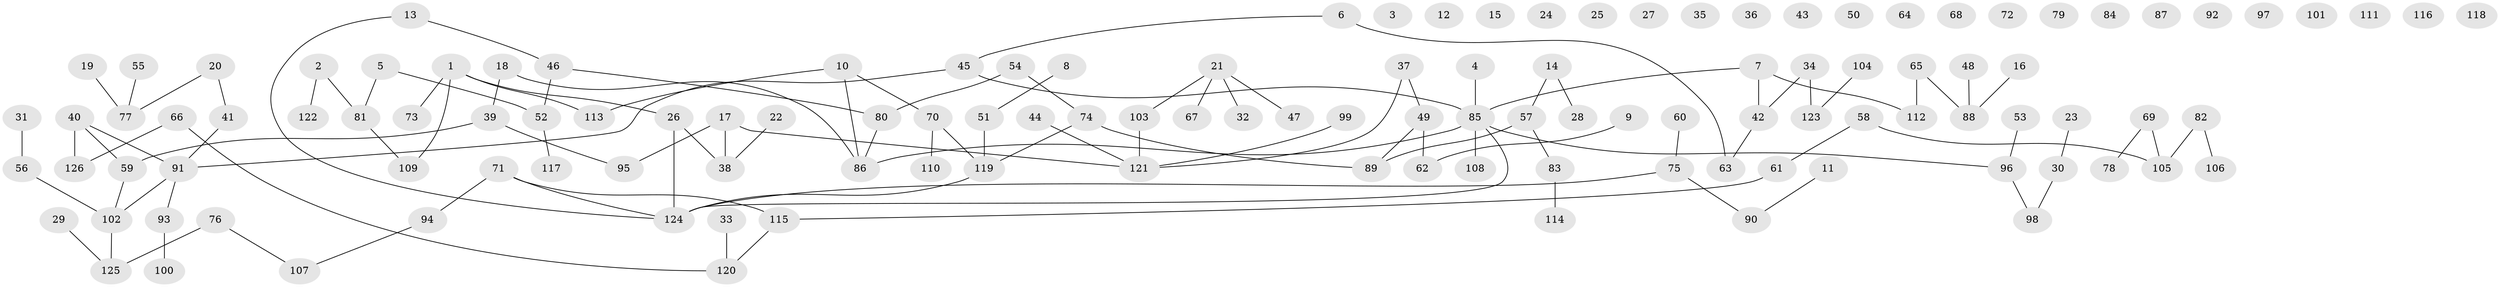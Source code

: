 // Generated by graph-tools (version 1.1) at 2025/00/03/09/25 03:00:49]
// undirected, 126 vertices, 115 edges
graph export_dot {
graph [start="1"]
  node [color=gray90,style=filled];
  1;
  2;
  3;
  4;
  5;
  6;
  7;
  8;
  9;
  10;
  11;
  12;
  13;
  14;
  15;
  16;
  17;
  18;
  19;
  20;
  21;
  22;
  23;
  24;
  25;
  26;
  27;
  28;
  29;
  30;
  31;
  32;
  33;
  34;
  35;
  36;
  37;
  38;
  39;
  40;
  41;
  42;
  43;
  44;
  45;
  46;
  47;
  48;
  49;
  50;
  51;
  52;
  53;
  54;
  55;
  56;
  57;
  58;
  59;
  60;
  61;
  62;
  63;
  64;
  65;
  66;
  67;
  68;
  69;
  70;
  71;
  72;
  73;
  74;
  75;
  76;
  77;
  78;
  79;
  80;
  81;
  82;
  83;
  84;
  85;
  86;
  87;
  88;
  89;
  90;
  91;
  92;
  93;
  94;
  95;
  96;
  97;
  98;
  99;
  100;
  101;
  102;
  103;
  104;
  105;
  106;
  107;
  108;
  109;
  110;
  111;
  112;
  113;
  114;
  115;
  116;
  117;
  118;
  119;
  120;
  121;
  122;
  123;
  124;
  125;
  126;
  1 -- 26;
  1 -- 73;
  1 -- 109;
  1 -- 113;
  2 -- 81;
  2 -- 122;
  4 -- 85;
  5 -- 52;
  5 -- 81;
  6 -- 45;
  6 -- 63;
  7 -- 42;
  7 -- 85;
  7 -- 112;
  8 -- 51;
  9 -- 62;
  10 -- 70;
  10 -- 86;
  10 -- 113;
  11 -- 90;
  13 -- 46;
  13 -- 124;
  14 -- 28;
  14 -- 57;
  16 -- 88;
  17 -- 38;
  17 -- 95;
  17 -- 121;
  18 -- 39;
  18 -- 86;
  19 -- 77;
  20 -- 41;
  20 -- 77;
  21 -- 32;
  21 -- 47;
  21 -- 67;
  21 -- 103;
  22 -- 38;
  23 -- 30;
  26 -- 38;
  26 -- 124;
  29 -- 125;
  30 -- 98;
  31 -- 56;
  33 -- 120;
  34 -- 42;
  34 -- 123;
  37 -- 49;
  37 -- 121;
  39 -- 59;
  39 -- 95;
  40 -- 59;
  40 -- 91;
  40 -- 126;
  41 -- 91;
  42 -- 63;
  44 -- 121;
  45 -- 85;
  45 -- 91;
  46 -- 52;
  46 -- 80;
  48 -- 88;
  49 -- 62;
  49 -- 89;
  51 -- 119;
  52 -- 117;
  53 -- 96;
  54 -- 74;
  54 -- 80;
  55 -- 77;
  56 -- 102;
  57 -- 83;
  57 -- 89;
  58 -- 61;
  58 -- 105;
  59 -- 102;
  60 -- 75;
  61 -- 115;
  65 -- 88;
  65 -- 112;
  66 -- 120;
  66 -- 126;
  69 -- 78;
  69 -- 105;
  70 -- 110;
  70 -- 119;
  71 -- 94;
  71 -- 115;
  71 -- 124;
  74 -- 89;
  74 -- 119;
  75 -- 90;
  75 -- 124;
  76 -- 107;
  76 -- 125;
  80 -- 86;
  81 -- 109;
  82 -- 105;
  82 -- 106;
  83 -- 114;
  85 -- 86;
  85 -- 96;
  85 -- 108;
  85 -- 124;
  91 -- 93;
  91 -- 102;
  93 -- 100;
  94 -- 107;
  96 -- 98;
  99 -- 121;
  102 -- 125;
  103 -- 121;
  104 -- 123;
  115 -- 120;
  119 -- 124;
}
